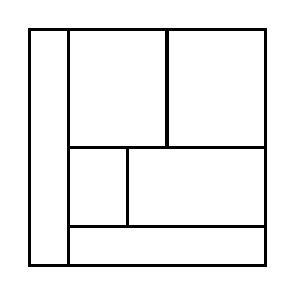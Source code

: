 \begin{tikzpicture}[very thick, scale=.5]
    \draw (0,0) rectangle (1,6);
    \draw (1,3) rectangle (7/2,6);
    \draw (7/2,3) rectangle (6,6);
    \draw (1,1) rectangle (5/2,3);
    \draw (5/2,1) rectangle (6,3);
    \draw (1,0) rectangle (6,1);
\end{tikzpicture}
